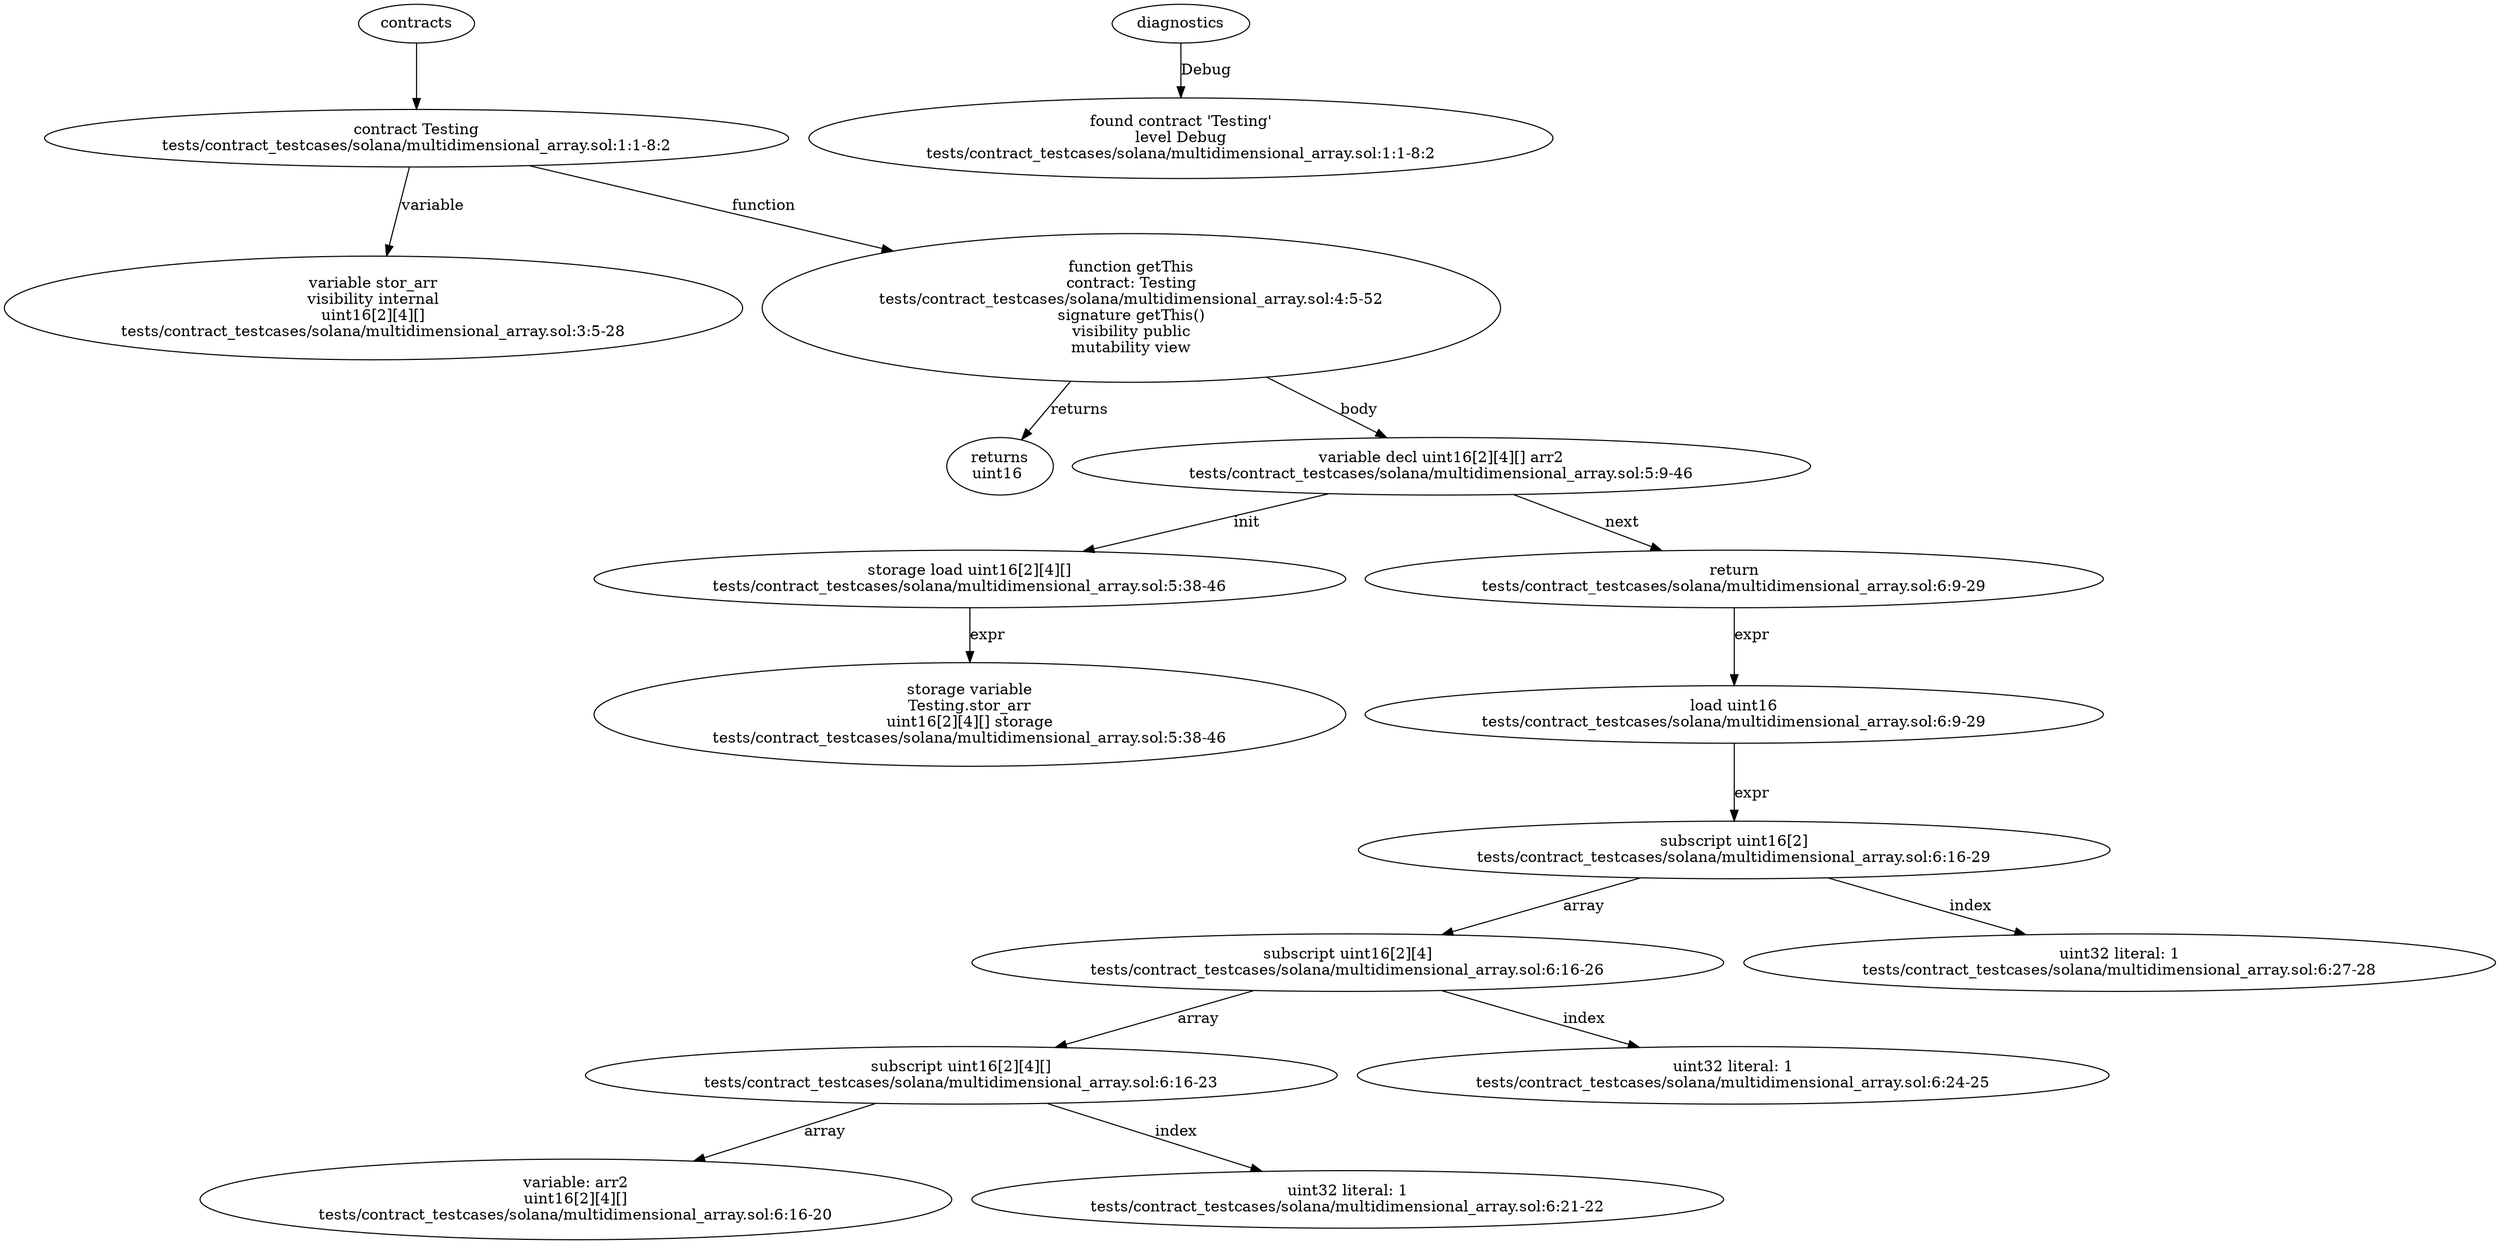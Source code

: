 strict digraph "tests/contract_testcases/solana/multidimensional_array.sol" {
	contract [label="contract Testing\ntests/contract_testcases/solana/multidimensional_array.sol:1:1-8:2"]
	var [label="variable stor_arr\nvisibility internal\nuint16[2][4][]\ntests/contract_testcases/solana/multidimensional_array.sol:3:5-28"]
	getThis [label="function getThis\ncontract: Testing\ntests/contract_testcases/solana/multidimensional_array.sol:4:5-52\nsignature getThis()\nvisibility public\nmutability view"]
	returns [label="returns\nuint16 "]
	var_decl [label="variable decl uint16[2][4][] arr2\ntests/contract_testcases/solana/multidimensional_array.sol:5:9-46"]
	storage_load [label="storage load uint16[2][4][]\ntests/contract_testcases/solana/multidimensional_array.sol:5:38-46"]
	storage_var [label="storage variable\nTesting.stor_arr\nuint16[2][4][] storage\ntests/contract_testcases/solana/multidimensional_array.sol:5:38-46"]
	return [label="return\ntests/contract_testcases/solana/multidimensional_array.sol:6:9-29"]
	load [label="load uint16\ntests/contract_testcases/solana/multidimensional_array.sol:6:9-29"]
	subscript [label="subscript uint16[2]\ntests/contract_testcases/solana/multidimensional_array.sol:6:16-29"]
	subscript_11 [label="subscript uint16[2][4]\ntests/contract_testcases/solana/multidimensional_array.sol:6:16-26"]
	subscript_12 [label="subscript uint16[2][4][]\ntests/contract_testcases/solana/multidimensional_array.sol:6:16-23"]
	variable [label="variable: arr2\nuint16[2][4][]\ntests/contract_testcases/solana/multidimensional_array.sol:6:16-20"]
	number_literal [label="uint32 literal: 1\ntests/contract_testcases/solana/multidimensional_array.sol:6:21-22"]
	number_literal_15 [label="uint32 literal: 1\ntests/contract_testcases/solana/multidimensional_array.sol:6:24-25"]
	number_literal_16 [label="uint32 literal: 1\ntests/contract_testcases/solana/multidimensional_array.sol:6:27-28"]
	diagnostic [label="found contract 'Testing'\nlevel Debug\ntests/contract_testcases/solana/multidimensional_array.sol:1:1-8:2"]
	contracts -> contract
	contract -> var [label="variable"]
	contract -> getThis [label="function"]
	getThis -> returns [label="returns"]
	getThis -> var_decl [label="body"]
	var_decl -> storage_load [label="init"]
	storage_load -> storage_var [label="expr"]
	var_decl -> return [label="next"]
	return -> load [label="expr"]
	load -> subscript [label="expr"]
	subscript -> subscript_11 [label="array"]
	subscript_11 -> subscript_12 [label="array"]
	subscript_12 -> variable [label="array"]
	subscript_12 -> number_literal [label="index"]
	subscript_11 -> number_literal_15 [label="index"]
	subscript -> number_literal_16 [label="index"]
	diagnostics -> diagnostic [label="Debug"]
}
